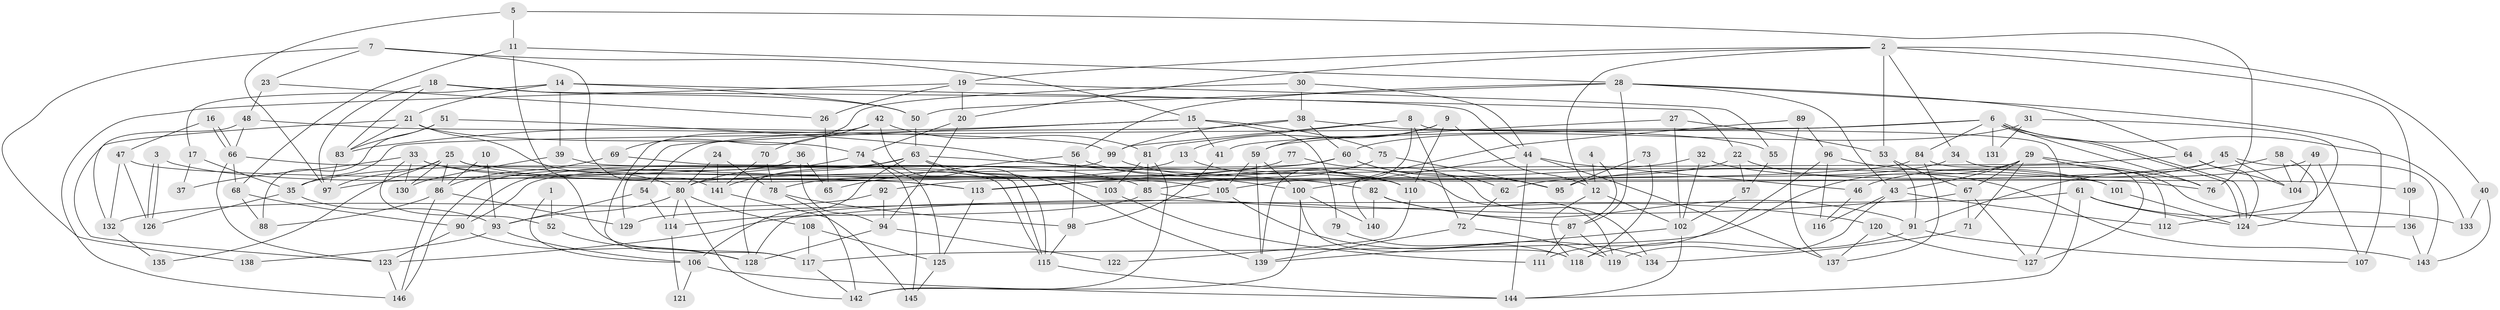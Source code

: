// coarse degree distribution, {3: 0.1595744680851064, 8: 0.06382978723404255, 2: 0.07446808510638298, 5: 0.2127659574468085, 10: 0.02127659574468085, 4: 0.2127659574468085, 7: 0.09574468085106383, 6: 0.13829787234042554, 9: 0.02127659574468085}
// Generated by graph-tools (version 1.1) at 2025/41/03/06/25 10:41:56]
// undirected, 146 vertices, 292 edges
graph export_dot {
graph [start="1"]
  node [color=gray90,style=filled];
  1;
  2;
  3;
  4;
  5;
  6;
  7;
  8;
  9;
  10;
  11;
  12;
  13;
  14;
  15;
  16;
  17;
  18;
  19;
  20;
  21;
  22;
  23;
  24;
  25;
  26;
  27;
  28;
  29;
  30;
  31;
  32;
  33;
  34;
  35;
  36;
  37;
  38;
  39;
  40;
  41;
  42;
  43;
  44;
  45;
  46;
  47;
  48;
  49;
  50;
  51;
  52;
  53;
  54;
  55;
  56;
  57;
  58;
  59;
  60;
  61;
  62;
  63;
  64;
  65;
  66;
  67;
  68;
  69;
  70;
  71;
  72;
  73;
  74;
  75;
  76;
  77;
  78;
  79;
  80;
  81;
  82;
  83;
  84;
  85;
  86;
  87;
  88;
  89;
  90;
  91;
  92;
  93;
  94;
  95;
  96;
  97;
  98;
  99;
  100;
  101;
  102;
  103;
  104;
  105;
  106;
  107;
  108;
  109;
  110;
  111;
  112;
  113;
  114;
  115;
  116;
  117;
  118;
  119;
  120;
  121;
  122;
  123;
  124;
  125;
  126;
  127;
  128;
  129;
  130;
  131;
  132;
  133;
  134;
  135;
  136;
  137;
  138;
  139;
  140;
  141;
  142;
  143;
  144;
  145;
  146;
  1 -- 106;
  1 -- 52;
  2 -- 20;
  2 -- 53;
  2 -- 12;
  2 -- 19;
  2 -- 34;
  2 -- 40;
  2 -- 109;
  3 -- 85;
  3 -- 126;
  3 -- 126;
  4 -- 12;
  4 -- 87;
  5 -- 11;
  5 -- 97;
  5 -- 76;
  6 -- 76;
  6 -- 124;
  6 -- 124;
  6 -- 35;
  6 -- 41;
  6 -- 84;
  6 -- 131;
  6 -- 133;
  7 -- 15;
  7 -- 23;
  7 -- 138;
  7 -- 141;
  8 -- 127;
  8 -- 139;
  8 -- 72;
  8 -- 81;
  8 -- 99;
  9 -- 12;
  9 -- 59;
  9 -- 13;
  9 -- 110;
  10 -- 93;
  10 -- 86;
  11 -- 68;
  11 -- 117;
  11 -- 28;
  12 -- 102;
  12 -- 118;
  13 -- 110;
  13 -- 35;
  14 -- 21;
  14 -- 50;
  14 -- 17;
  14 -- 22;
  14 -- 39;
  15 -- 41;
  15 -- 129;
  15 -- 75;
  15 -- 79;
  15 -- 83;
  16 -- 66;
  16 -- 66;
  16 -- 47;
  17 -- 35;
  17 -- 37;
  18 -- 44;
  18 -- 97;
  18 -- 50;
  18 -- 83;
  19 -- 146;
  19 -- 20;
  19 -- 26;
  19 -- 55;
  20 -- 74;
  20 -- 94;
  21 -- 80;
  21 -- 83;
  21 -- 74;
  21 -- 123;
  22 -- 57;
  22 -- 105;
  22 -- 143;
  23 -- 26;
  23 -- 48;
  24 -- 141;
  24 -- 78;
  24 -- 80;
  25 -- 97;
  25 -- 105;
  25 -- 86;
  25 -- 109;
  25 -- 130;
  25 -- 135;
  26 -- 65;
  27 -- 102;
  27 -- 53;
  27 -- 59;
  28 -- 64;
  28 -- 43;
  28 -- 50;
  28 -- 56;
  28 -- 87;
  28 -- 107;
  29 -- 136;
  29 -- 117;
  29 -- 43;
  29 -- 67;
  29 -- 71;
  29 -- 76;
  30 -- 38;
  30 -- 44;
  30 -- 69;
  31 -- 112;
  31 -- 60;
  31 -- 131;
  32 -- 76;
  32 -- 102;
  32 -- 97;
  33 -- 130;
  33 -- 113;
  33 -- 37;
  33 -- 52;
  33 -- 101;
  34 -- 62;
  34 -- 112;
  35 -- 93;
  35 -- 126;
  36 -- 146;
  36 -- 94;
  36 -- 65;
  38 -- 60;
  38 -- 99;
  38 -- 54;
  38 -- 55;
  39 -- 115;
  39 -- 130;
  40 -- 143;
  40 -- 133;
  41 -- 98;
  42 -- 117;
  42 -- 115;
  42 -- 70;
  42 -- 81;
  43 -- 112;
  43 -- 116;
  43 -- 119;
  44 -- 137;
  44 -- 144;
  44 -- 46;
  44 -- 100;
  45 -- 46;
  45 -- 104;
  45 -- 113;
  45 -- 143;
  46 -- 116;
  47 -- 126;
  47 -- 113;
  47 -- 132;
  48 -- 132;
  48 -- 99;
  48 -- 66;
  49 -- 104;
  49 -- 107;
  49 -- 95;
  50 -- 63;
  51 -- 83;
  51 -- 100;
  51 -- 88;
  52 -- 128;
  53 -- 67;
  53 -- 91;
  54 -- 93;
  54 -- 114;
  55 -- 57;
  56 -- 110;
  56 -- 65;
  56 -- 98;
  57 -- 102;
  58 -- 91;
  58 -- 124;
  58 -- 104;
  59 -- 105;
  59 -- 100;
  59 -- 139;
  60 -- 90;
  60 -- 95;
  60 -- 62;
  60 -- 113;
  61 -- 144;
  61 -- 133;
  61 -- 124;
  61 -- 129;
  62 -- 72;
  63 -- 141;
  63 -- 82;
  63 -- 90;
  63 -- 103;
  63 -- 106;
  63 -- 139;
  64 -- 124;
  64 -- 80;
  64 -- 104;
  66 -- 68;
  66 -- 110;
  66 -- 123;
  67 -- 123;
  67 -- 71;
  67 -- 127;
  68 -- 90;
  68 -- 88;
  69 -- 86;
  69 -- 115;
  70 -- 141;
  70 -- 78;
  71 -- 134;
  72 -- 139;
  72 -- 119;
  73 -- 118;
  73 -- 95;
  74 -- 80;
  74 -- 125;
  74 -- 145;
  75 -- 85;
  75 -- 95;
  77 -- 78;
  77 -- 134;
  78 -- 142;
  78 -- 98;
  79 -- 118;
  80 -- 142;
  80 -- 93;
  80 -- 108;
  80 -- 114;
  81 -- 85;
  81 -- 103;
  81 -- 142;
  82 -- 87;
  82 -- 91;
  82 -- 140;
  83 -- 97;
  84 -- 127;
  84 -- 92;
  84 -- 137;
  85 -- 114;
  85 -- 120;
  86 -- 88;
  86 -- 129;
  86 -- 146;
  87 -- 119;
  87 -- 111;
  89 -- 96;
  89 -- 140;
  89 -- 137;
  90 -- 123;
  90 -- 128;
  91 -- 118;
  91 -- 107;
  92 -- 94;
  92 -- 132;
  93 -- 106;
  93 -- 138;
  94 -- 128;
  94 -- 122;
  96 -- 111;
  96 -- 101;
  96 -- 116;
  98 -- 115;
  99 -- 119;
  99 -- 128;
  100 -- 118;
  100 -- 140;
  100 -- 142;
  101 -- 124;
  102 -- 144;
  102 -- 139;
  103 -- 111;
  105 -- 128;
  105 -- 134;
  106 -- 121;
  106 -- 144;
  108 -- 125;
  108 -- 117;
  109 -- 136;
  110 -- 122;
  113 -- 125;
  114 -- 121;
  115 -- 144;
  117 -- 142;
  120 -- 137;
  120 -- 127;
  123 -- 146;
  125 -- 145;
  132 -- 135;
  136 -- 143;
  141 -- 145;
}
